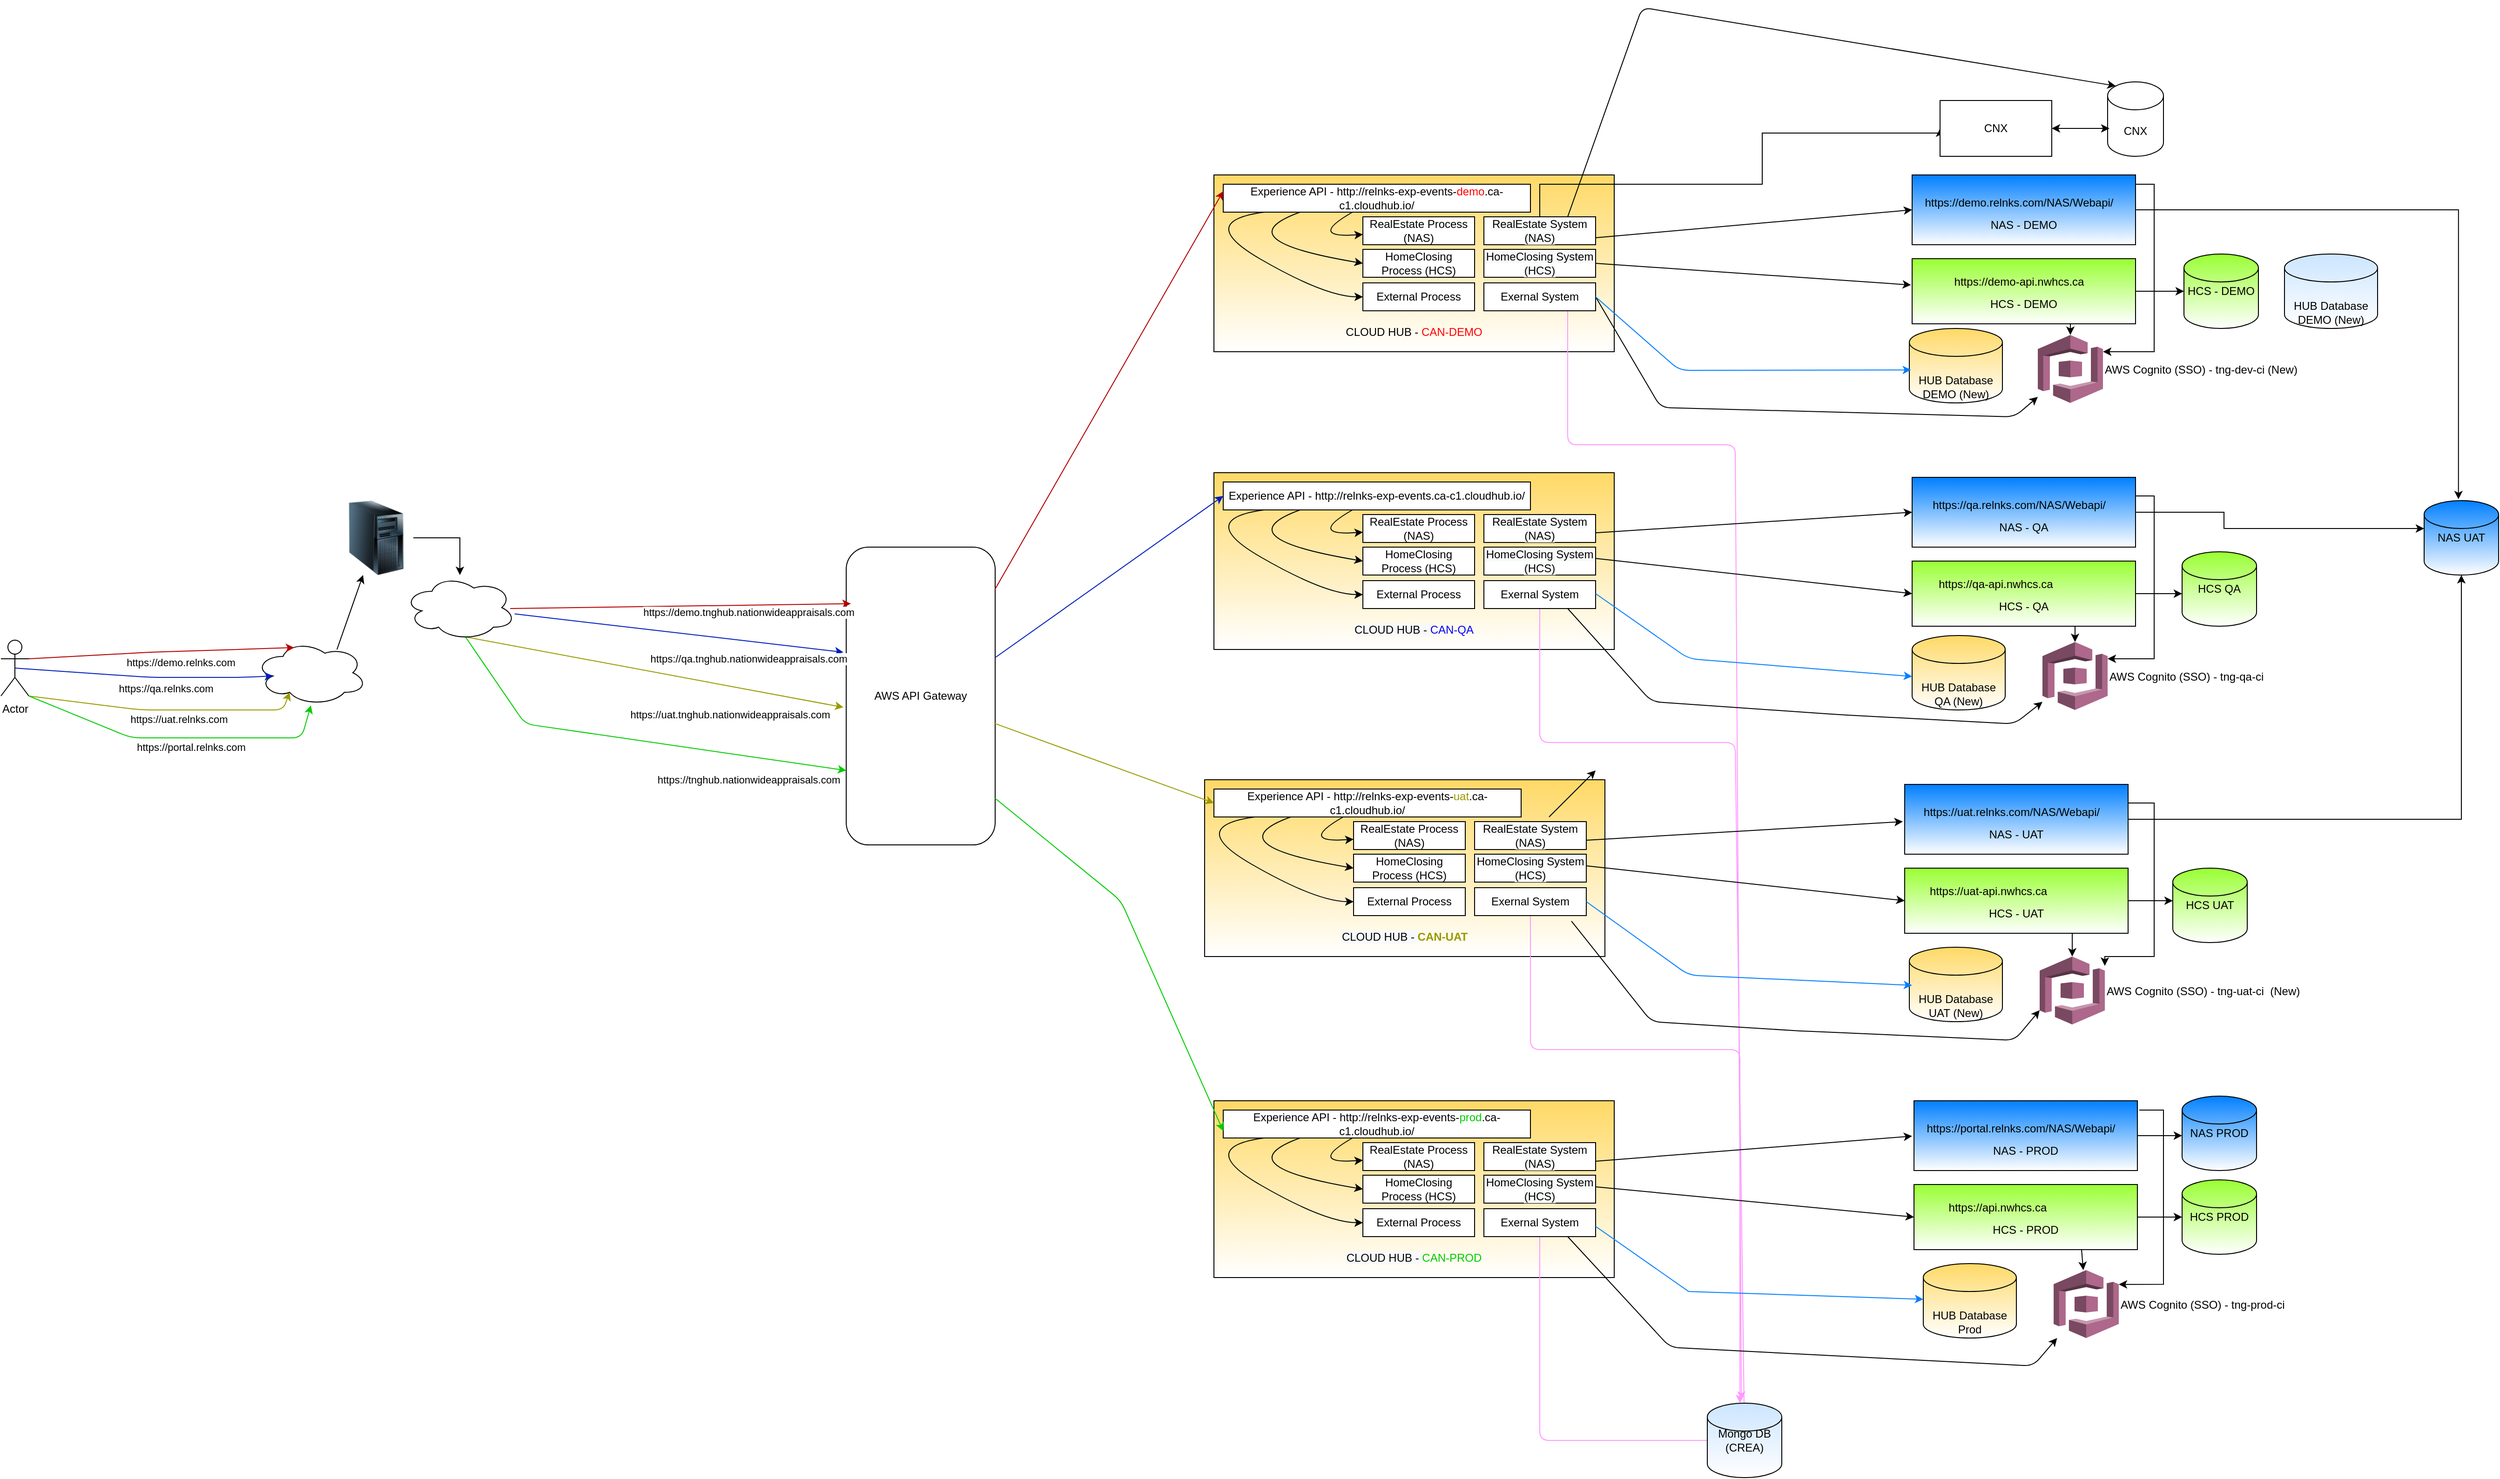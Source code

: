 <mxfile version="14.4.3" type="github" pages="3">
  <diagram id="2emrZOq0hlmeC0GBPsk7" name="Page-1">
    <mxGraphModel dx="2272" dy="1894" grid="1" gridSize="10" guides="1" tooltips="1" connect="1" arrows="1" fold="1" page="1" pageScale="1" pageWidth="850" pageHeight="1100" math="0" shadow="0">
      <root>
        <mxCell id="0" />
        <mxCell id="1" parent="0" />
        <mxCell id="NfyWRdIrxdjjcfdtqH4J-46" value="&lt;p style=&quot;line-height: 110%&quot;&gt;&lt;/p&gt;&lt;div&gt;&lt;font color=&quot;#000000&quot;&gt;CLOUD HUB - &lt;/font&gt;&lt;font color=&quot;#ff0000&quot;&gt;CAN-DEMO&lt;/font&gt;&lt;/div&gt;&lt;p&gt;&lt;/p&gt;" style="rounded=0;whiteSpace=wrap;html=1;align=center;verticalAlign=bottom;gradientColor=#ffffff;fillColor=#FFD966;" parent="1" vertex="1">
          <mxGeometry x="660" y="-270" width="430" height="190" as="geometry" />
        </mxCell>
        <mxCell id="NfyWRdIrxdjjcfdtqH4J-152" value="&lt;p style=&quot;line-height: 110%&quot;&gt;&lt;/p&gt;&lt;div&gt;&lt;font color=&quot;#000000&quot;&gt;CLOUD HUB - &lt;/font&gt;&lt;font color=&quot;#ff0000&quot;&gt;CAN-DEMO&lt;/font&gt;&lt;/div&gt;&lt;p&gt;&lt;/p&gt;" style="rounded=0;whiteSpace=wrap;html=1;align=center;verticalAlign=bottom;gradientColor=#ffffff;fillColor=#FFD966;" parent="1" vertex="1">
          <mxGeometry x="660" y="-270" width="430" height="190" as="geometry" />
        </mxCell>
        <mxCell id="NfyWRdIrxdjjcfdtqH4J-7" value="&lt;p style=&quot;line-height: 110%&quot;&gt;&lt;font color=&quot;#0000ff&quot;&gt;&lt;span style=&quot;text-align: center ; color: rgb(0 , 0 , 0) ; text-transform: none ; text-indent: 0px ; letter-spacing: normal ; font-family: &amp;#34;helvetica&amp;#34; ; font-size: 12px ; font-style: normal ; font-variant: normal ; font-weight: 400 ; text-decoration: none ; word-spacing: 0px ; display: inline ; float: none ; background-color: rgb(248 , 249 , 250)&quot;&gt;CLOUD HUB - &lt;/span&gt;CAN-QA&lt;/font&gt;&lt;/p&gt;" style="rounded=0;whiteSpace=wrap;html=1;align=center;verticalAlign=bottom;gradientColor=#ffffff;fillColor=#FFD966;" parent="1" vertex="1">
          <mxGeometry x="660" y="50" width="430" height="190" as="geometry" />
        </mxCell>
        <mxCell id="NfyWRdIrxdjjcfdtqH4J-1" value="AWS API Gateway" style="rounded=1;whiteSpace=wrap;html=1;" parent="1" vertex="1">
          <mxGeometry x="265" y="130" width="160" height="320" as="geometry" />
        </mxCell>
        <mxCell id="NfyWRdIrxdjjcfdtqH4J-2" value="Actor" style="shape=umlActor;verticalLabelPosition=bottom;verticalAlign=top;html=1;outlineConnect=0;" parent="1" vertex="1">
          <mxGeometry x="-643" y="230" width="30" height="60" as="geometry" />
        </mxCell>
        <mxCell id="NfyWRdIrxdjjcfdtqH4J-3" value="" style="ellipse;shape=cloud;whiteSpace=wrap;html=1;" parent="1" vertex="1">
          <mxGeometry x="-370" y="230" width="120" height="70" as="geometry" />
        </mxCell>
        <mxCell id="NfyWRdIrxdjjcfdtqH4J-4" value="https://demo.relnks.com" style="endArrow=classic;html=1;exitX=1;exitY=0.333;exitDx=0;exitDy=0;exitPerimeter=0;entryX=0.35;entryY=0.114;entryDx=0;entryDy=0;entryPerimeter=0;fillColor=#e51400;strokeColor=#B20000;" parent="1" source="NfyWRdIrxdjjcfdtqH4J-2" target="NfyWRdIrxdjjcfdtqH4J-3" edge="1">
          <mxGeometry x="0.143" y="-12" width="50" height="50" relative="1" as="geometry">
            <mxPoint x="-473" y="-5" as="sourcePoint" />
            <mxPoint x="-393" y="211" as="targetPoint" />
            <Array as="points">
              <mxPoint x="-483" y="243" />
            </Array>
            <mxPoint as="offset" />
          </mxGeometry>
        </mxCell>
        <mxCell id="NfyWRdIrxdjjcfdtqH4J-5" value="https://demo.tnghub.nationwideappraisals.com" style="endArrow=classic;html=1;fillColor=#e51400;strokeColor=#B20000;entryX=0.031;entryY=0.19;entryDx=0;entryDy=0;entryPerimeter=0;exitX=0.95;exitY=0.514;exitDx=0;exitDy=0;exitPerimeter=0;" parent="1" source="NfyWRdIrxdjjcfdtqH4J-76" target="NfyWRdIrxdjjcfdtqH4J-1" edge="1">
          <mxGeometry x="0.397" y="-8" width="50" height="50" relative="1" as="geometry">
            <mxPoint x="220" y="135.03" as="sourcePoint" />
            <mxPoint x="250" y="110" as="targetPoint" />
            <mxPoint as="offset" />
          </mxGeometry>
        </mxCell>
        <mxCell id="NfyWRdIrxdjjcfdtqH4J-10" value="Experience API - http://relnks-exp-events.ca-c1.cloudhub.io/" style="rounded=0;whiteSpace=wrap;html=1;" parent="1" vertex="1">
          <mxGeometry x="670" y="60" width="330" height="30" as="geometry" />
        </mxCell>
        <mxCell id="NfyWRdIrxdjjcfdtqH4J-11" value="RealEstate Process (NAS)" style="rounded=0;whiteSpace=wrap;html=1;" parent="1" vertex="1">
          <mxGeometry x="820" y="95" width="120" height="30" as="geometry" />
        </mxCell>
        <mxCell id="NfyWRdIrxdjjcfdtqH4J-12" value="HomeClosing Process (HCS)" style="rounded=0;whiteSpace=wrap;html=1;" parent="1" vertex="1">
          <mxGeometry x="820" y="130" width="120" height="30" as="geometry" />
        </mxCell>
        <mxCell id="NfyWRdIrxdjjcfdtqH4J-13" value="External Process" style="rounded=0;whiteSpace=wrap;html=1;" parent="1" vertex="1">
          <mxGeometry x="820" y="166" width="120" height="30" as="geometry" />
        </mxCell>
        <mxCell id="NfyWRdIrxdjjcfdtqH4J-14" value="&lt;span style=&quot;font: 12px / 1.2 &amp;#34;helvetica&amp;#34; ; text-align: center ; color: rgb(0 , 0 , 0) ; text-transform: none ; text-indent: 0px ; letter-spacing: normal ; text-decoration: none ; word-spacing: 0px ; display: inline ; float: none ; overflow-wrap: normal ; background-color: rgb(248 , 249 , 250)&quot;&gt;RealEstate System (NAS)&lt;/span&gt;" style="rounded=0;whiteSpace=wrap;html=1;" parent="1" vertex="1">
          <mxGeometry x="950" y="95" width="120" height="30" as="geometry" />
        </mxCell>
        <mxCell id="NfyWRdIrxdjjcfdtqH4J-15" value="&lt;span style=&quot;font: 12px / 1.2 &amp;#34;helvetica&amp;#34; ; text-align: center ; color: rgb(0 , 0 , 0) ; text-transform: none ; text-indent: 0px ; letter-spacing: normal ; text-decoration: none ; word-spacing: 0px ; display: inline ; float: none ; overflow-wrap: normal ; background-color: rgb(248 , 249 , 250)&quot;&gt;HomeClosing System (HCS)&lt;/span&gt;" style="rounded=0;whiteSpace=wrap;html=1;" parent="1" vertex="1">
          <mxGeometry x="950" y="130" width="120" height="30" as="geometry" />
        </mxCell>
        <mxCell id="HagU0EfNBF4asc3zr9B8-12" style="edgeStyle=none;rounded=1;orthogonalLoop=1;jettySize=auto;html=1;exitX=0.5;exitY=1;exitDx=0;exitDy=0;strokeColor=#FF99FF;" parent="1" source="NfyWRdIrxdjjcfdtqH4J-16" edge="1">
          <mxGeometry relative="1" as="geometry">
            <mxPoint x="1230" y="1090" as="targetPoint" />
            <Array as="points">
              <mxPoint x="1010" y="340" />
              <mxPoint x="1220" y="340" />
            </Array>
          </mxGeometry>
        </mxCell>
        <mxCell id="NfyWRdIrxdjjcfdtqH4J-16" value="Exernal System" style="rounded=0;whiteSpace=wrap;html=1;" parent="1" vertex="1">
          <mxGeometry x="950" y="166" width="120" height="30" as="geometry" />
        </mxCell>
        <mxCell id="NfyWRdIrxdjjcfdtqH4J-19" value="" style="curved=1;endArrow=classic;html=1;" parent="1" source="NfyWRdIrxdjjcfdtqH4J-10" target="NfyWRdIrxdjjcfdtqH4J-11" edge="1">
          <mxGeometry width="50" height="50" relative="1" as="geometry">
            <mxPoint x="720" y="180" as="sourcePoint" />
            <mxPoint x="770" y="130" as="targetPoint" />
            <Array as="points">
              <mxPoint x="760" y="118" />
            </Array>
          </mxGeometry>
        </mxCell>
        <mxCell id="NfyWRdIrxdjjcfdtqH4J-20" value="" style="curved=1;endArrow=classic;html=1;entryX=0;entryY=0.5;entryDx=0;entryDy=0;exitX=0.25;exitY=1;exitDx=0;exitDy=0;" parent="1" source="NfyWRdIrxdjjcfdtqH4J-10" target="NfyWRdIrxdjjcfdtqH4J-12" edge="1">
          <mxGeometry width="50" height="50" relative="1" as="geometry">
            <mxPoint x="806.667" y="100" as="sourcePoint" />
            <mxPoint x="830" y="124" as="targetPoint" />
            <Array as="points">
              <mxPoint x="670" y="120" />
            </Array>
          </mxGeometry>
        </mxCell>
        <mxCell id="NfyWRdIrxdjjcfdtqH4J-21" value="" style="curved=1;endArrow=classic;html=1;entryX=0;entryY=0.5;entryDx=0;entryDy=0;exitX=0.133;exitY=1;exitDx=0;exitDy=0;exitPerimeter=0;" parent="1" source="NfyWRdIrxdjjcfdtqH4J-10" target="NfyWRdIrxdjjcfdtqH4J-13" edge="1">
          <mxGeometry width="50" height="50" relative="1" as="geometry">
            <mxPoint x="800" y="90" as="sourcePoint" />
            <mxPoint x="840" y="134" as="targetPoint" />
            <Array as="points">
              <mxPoint x="640" y="100" />
              <mxPoint x="780" y="181" />
            </Array>
          </mxGeometry>
        </mxCell>
        <mxCell id="NfyWRdIrxdjjcfdtqH4J-24" value="&lt;p style=&quot;line-height: 110%&quot;&gt;&lt;/p&gt;&lt;div&gt;&lt;font color=&quot;#999900&quot;&gt;&lt;span style=&quot;text-align: center ; color: rgb(0 , 0 , 0) ; text-transform: none ; text-indent: 0px ; letter-spacing: normal ; font-family: &amp;#34;helvetica&amp;#34; ; font-size: 12px ; font-style: normal ; font-variant: normal ; font-weight: 400 ; text-decoration: none ; word-spacing: 0px ; display: inline ; float: none ; background-color: rgb(248 , 249 , 250)&quot;&gt;CLOUD HUB - &lt;/span&gt;&lt;b&gt;CAN-UAT&lt;/b&gt;&lt;/font&gt;&lt;/div&gt;&lt;p&gt;&lt;/p&gt;" style="rounded=0;whiteSpace=wrap;html=1;align=center;verticalAlign=bottom;gradientColor=#ffffff;fillColor=#FFD966;" parent="1" vertex="1">
          <mxGeometry x="650" y="380" width="430" height="190" as="geometry" />
        </mxCell>
        <mxCell id="NfyWRdIrxdjjcfdtqH4J-25" value="Experience API - http://relnks-exp-events-&lt;font color=&quot;#999900&quot;&gt;uat&lt;/font&gt;.ca-c1.cloudhub.io/" style="rounded=0;whiteSpace=wrap;html=1;" parent="1" vertex="1">
          <mxGeometry x="660" y="390" width="330" height="30" as="geometry" />
        </mxCell>
        <mxCell id="NfyWRdIrxdjjcfdtqH4J-26" value="RealEstate Process (NAS)" style="rounded=0;whiteSpace=wrap;html=1;" parent="1" vertex="1">
          <mxGeometry x="810" y="425" width="120" height="30" as="geometry" />
        </mxCell>
        <mxCell id="NfyWRdIrxdjjcfdtqH4J-27" value="HomeClosing Process (HCS)" style="rounded=0;whiteSpace=wrap;html=1;" parent="1" vertex="1">
          <mxGeometry x="810" y="460" width="120" height="30" as="geometry" />
        </mxCell>
        <mxCell id="NfyWRdIrxdjjcfdtqH4J-28" value="External Process" style="rounded=0;whiteSpace=wrap;html=1;" parent="1" vertex="1">
          <mxGeometry x="810" y="496" width="120" height="30" as="geometry" />
        </mxCell>
        <mxCell id="NfyWRdIrxdjjcfdtqH4J-29" value="&lt;span style=&quot;font: 12px / 1.2 &amp;#34;helvetica&amp;#34; ; text-align: center ; color: rgb(0 , 0 , 0) ; text-transform: none ; text-indent: 0px ; letter-spacing: normal ; text-decoration: none ; word-spacing: 0px ; display: inline ; float: none ; overflow-wrap: normal ; background-color: rgb(248 , 249 , 250)&quot;&gt;RealEstate System (NAS)&lt;/span&gt;" style="rounded=0;whiteSpace=wrap;html=1;" parent="1" vertex="1">
          <mxGeometry x="940" y="425" width="120" height="30" as="geometry" />
        </mxCell>
        <mxCell id="NfyWRdIrxdjjcfdtqH4J-30" value="&lt;span style=&quot;font: 12px / 1.2 &amp;#34;helvetica&amp;#34; ; text-align: center ; color: rgb(0 , 0 , 0) ; text-transform: none ; text-indent: 0px ; letter-spacing: normal ; text-decoration: none ; word-spacing: 0px ; display: inline ; float: none ; overflow-wrap: normal ; background-color: rgb(248 , 249 , 250)&quot;&gt;HomeClosing System (HCS)&lt;/span&gt;" style="rounded=0;whiteSpace=wrap;html=1;" parent="1" vertex="1">
          <mxGeometry x="940" y="460" width="120" height="30" as="geometry" />
        </mxCell>
        <mxCell id="HagU0EfNBF4asc3zr9B8-13" style="edgeStyle=none;rounded=1;orthogonalLoop=1;jettySize=auto;html=1;exitX=0.5;exitY=1;exitDx=0;exitDy=0;entryX=0.438;entryY=0;entryDx=0;entryDy=0;entryPerimeter=0;strokeColor=#FF99FF;" parent="1" source="NfyWRdIrxdjjcfdtqH4J-31" target="NfyWRdIrxdjjcfdtqH4J-136" edge="1">
          <mxGeometry relative="1" as="geometry">
            <Array as="points">
              <mxPoint x="1000" y="670" />
              <mxPoint x="1225" y="670" />
            </Array>
          </mxGeometry>
        </mxCell>
        <mxCell id="NfyWRdIrxdjjcfdtqH4J-31" value="Exernal System" style="rounded=0;whiteSpace=wrap;html=1;" parent="1" vertex="1">
          <mxGeometry x="940" y="496" width="120" height="30" as="geometry" />
        </mxCell>
        <mxCell id="NfyWRdIrxdjjcfdtqH4J-32" value="" style="curved=1;endArrow=classic;html=1;" parent="1" source="NfyWRdIrxdjjcfdtqH4J-25" target="NfyWRdIrxdjjcfdtqH4J-26" edge="1">
          <mxGeometry width="50" height="50" relative="1" as="geometry">
            <mxPoint x="710" y="510" as="sourcePoint" />
            <mxPoint x="760" y="460" as="targetPoint" />
            <Array as="points">
              <mxPoint x="750" y="448" />
            </Array>
          </mxGeometry>
        </mxCell>
        <mxCell id="NfyWRdIrxdjjcfdtqH4J-33" value="" style="curved=1;endArrow=classic;html=1;entryX=0;entryY=0.5;entryDx=0;entryDy=0;exitX=0.25;exitY=1;exitDx=0;exitDy=0;" parent="1" source="NfyWRdIrxdjjcfdtqH4J-25" target="NfyWRdIrxdjjcfdtqH4J-27" edge="1">
          <mxGeometry width="50" height="50" relative="1" as="geometry">
            <mxPoint x="796.667" y="430" as="sourcePoint" />
            <mxPoint x="820" y="454" as="targetPoint" />
            <Array as="points">
              <mxPoint x="660" y="450" />
            </Array>
          </mxGeometry>
        </mxCell>
        <mxCell id="NfyWRdIrxdjjcfdtqH4J-34" value="" style="curved=1;endArrow=classic;html=1;entryX=0;entryY=0.5;entryDx=0;entryDy=0;exitX=0.133;exitY=1;exitDx=0;exitDy=0;exitPerimeter=0;" parent="1" source="NfyWRdIrxdjjcfdtqH4J-25" target="NfyWRdIrxdjjcfdtqH4J-28" edge="1">
          <mxGeometry width="50" height="50" relative="1" as="geometry">
            <mxPoint x="790" y="420" as="sourcePoint" />
            <mxPoint x="830" y="464" as="targetPoint" />
            <Array as="points">
              <mxPoint x="630" y="430" />
              <mxPoint x="770" y="511" />
            </Array>
          </mxGeometry>
        </mxCell>
        <mxCell id="NfyWRdIrxdjjcfdtqH4J-35" value="&lt;p style=&quot;line-height: 110%&quot;&gt;&lt;/p&gt;&lt;div&gt;&lt;font color=&quot;#00cc00&quot;&gt;&lt;span style=&quot;text-align: center ; color: rgb(0 , 0 , 0) ; text-transform: none ; text-indent: 0px ; letter-spacing: normal ; font-family: &amp;#34;helvetica&amp;#34; ; font-size: 12px ; font-style: normal ; font-variant: normal ; font-weight: 400 ; text-decoration: none ; word-spacing: 0px ; display: inline ; float: none ; background-color: rgb(248 , 249 , 250)&quot;&gt;CLOUD HUB - &lt;/span&gt;CAN-PROD&lt;/font&gt;&lt;/div&gt;&lt;p&gt;&lt;/p&gt;" style="rounded=0;whiteSpace=wrap;html=1;align=center;verticalAlign=bottom;gradientColor=#ffffff;fillColor=#FFD966;" parent="1" vertex="1">
          <mxGeometry x="660" y="725" width="430" height="190" as="geometry" />
        </mxCell>
        <mxCell id="NfyWRdIrxdjjcfdtqH4J-36" value="Experience API - http://relnks-exp-events-&lt;font color=&quot;#00cc00&quot;&gt;prod&lt;/font&gt;.ca-c1.cloudhub.io/" style="rounded=0;whiteSpace=wrap;html=1;" parent="1" vertex="1">
          <mxGeometry x="670" y="735" width="330" height="30" as="geometry" />
        </mxCell>
        <mxCell id="NfyWRdIrxdjjcfdtqH4J-37" value="RealEstate Process (NAS)" style="rounded=0;whiteSpace=wrap;html=1;" parent="1" vertex="1">
          <mxGeometry x="820" y="770" width="120" height="30" as="geometry" />
        </mxCell>
        <mxCell id="NfyWRdIrxdjjcfdtqH4J-38" value="HomeClosing Process (HCS)" style="rounded=0;whiteSpace=wrap;html=1;" parent="1" vertex="1">
          <mxGeometry x="820" y="805" width="120" height="30" as="geometry" />
        </mxCell>
        <mxCell id="NfyWRdIrxdjjcfdtqH4J-39" value="External Process" style="rounded=0;whiteSpace=wrap;html=1;" parent="1" vertex="1">
          <mxGeometry x="820" y="841" width="120" height="30" as="geometry" />
        </mxCell>
        <mxCell id="NfyWRdIrxdjjcfdtqH4J-40" value="&lt;span style=&quot;font: 12px / 1.2 &amp;#34;helvetica&amp;#34; ; text-align: center ; color: rgb(0 , 0 , 0) ; text-transform: none ; text-indent: 0px ; letter-spacing: normal ; text-decoration: none ; word-spacing: 0px ; display: inline ; float: none ; overflow-wrap: normal ; background-color: rgb(248 , 249 , 250)&quot;&gt;RealEstate System (NAS)&lt;/span&gt;" style="rounded=0;whiteSpace=wrap;html=1;" parent="1" vertex="1">
          <mxGeometry x="950" y="770" width="120" height="30" as="geometry" />
        </mxCell>
        <mxCell id="NfyWRdIrxdjjcfdtqH4J-41" value="&lt;span style=&quot;font: 12px / 1.2 &amp;#34;helvetica&amp;#34; ; text-align: center ; color: rgb(0 , 0 , 0) ; text-transform: none ; text-indent: 0px ; letter-spacing: normal ; text-decoration: none ; word-spacing: 0px ; display: inline ; float: none ; overflow-wrap: normal ; background-color: rgb(248 , 249 , 250)&quot;&gt;HomeClosing System (HCS)&lt;/span&gt;" style="rounded=0;whiteSpace=wrap;html=1;" parent="1" vertex="1">
          <mxGeometry x="950" y="805" width="120" height="30" as="geometry" />
        </mxCell>
        <mxCell id="HagU0EfNBF4asc3zr9B8-14" style="edgeStyle=none;rounded=1;orthogonalLoop=1;jettySize=auto;html=1;exitX=0.5;exitY=1;exitDx=0;exitDy=0;strokeColor=#FF99FF;" parent="1" source="NfyWRdIrxdjjcfdtqH4J-42" edge="1">
          <mxGeometry relative="1" as="geometry">
            <mxPoint x="1230" y="1090" as="targetPoint" />
            <Array as="points">
              <mxPoint x="1010" y="1090" />
            </Array>
          </mxGeometry>
        </mxCell>
        <mxCell id="NfyWRdIrxdjjcfdtqH4J-42" value="Exernal System" style="rounded=0;whiteSpace=wrap;html=1;" parent="1" vertex="1">
          <mxGeometry x="950" y="841" width="120" height="30" as="geometry" />
        </mxCell>
        <mxCell id="NfyWRdIrxdjjcfdtqH4J-43" value="" style="curved=1;endArrow=classic;html=1;" parent="1" source="NfyWRdIrxdjjcfdtqH4J-36" target="NfyWRdIrxdjjcfdtqH4J-37" edge="1">
          <mxGeometry width="50" height="50" relative="1" as="geometry">
            <mxPoint x="720" y="855" as="sourcePoint" />
            <mxPoint x="770" y="805" as="targetPoint" />
            <Array as="points">
              <mxPoint x="760" y="793" />
            </Array>
          </mxGeometry>
        </mxCell>
        <mxCell id="NfyWRdIrxdjjcfdtqH4J-44" value="" style="curved=1;endArrow=classic;html=1;entryX=0;entryY=0.5;entryDx=0;entryDy=0;exitX=0.25;exitY=1;exitDx=0;exitDy=0;" parent="1" source="NfyWRdIrxdjjcfdtqH4J-36" target="NfyWRdIrxdjjcfdtqH4J-38" edge="1">
          <mxGeometry width="50" height="50" relative="1" as="geometry">
            <mxPoint x="806.667" y="775" as="sourcePoint" />
            <mxPoint x="830" y="799" as="targetPoint" />
            <Array as="points">
              <mxPoint x="670" y="795" />
            </Array>
          </mxGeometry>
        </mxCell>
        <mxCell id="NfyWRdIrxdjjcfdtqH4J-45" value="" style="curved=1;endArrow=classic;html=1;entryX=0;entryY=0.5;entryDx=0;entryDy=0;exitX=0.133;exitY=1;exitDx=0;exitDy=0;exitPerimeter=0;" parent="1" source="NfyWRdIrxdjjcfdtqH4J-36" target="NfyWRdIrxdjjcfdtqH4J-39" edge="1">
          <mxGeometry width="50" height="50" relative="1" as="geometry">
            <mxPoint x="800" y="765" as="sourcePoint" />
            <mxPoint x="840" y="809" as="targetPoint" />
            <Array as="points">
              <mxPoint x="640" y="775" />
              <mxPoint x="780" y="856" />
            </Array>
          </mxGeometry>
        </mxCell>
        <mxCell id="HagU0EfNBF4asc3zr9B8-11" style="edgeStyle=none;rounded=1;orthogonalLoop=1;jettySize=auto;html=1;entryX=0.458;entryY=-0.046;entryDx=0;entryDy=0;entryPerimeter=0;strokeColor=#FF99FF;exitX=0.75;exitY=1;exitDx=0;exitDy=0;" parent="1" source="NfyWRdIrxdjjcfdtqH4J-53" target="NfyWRdIrxdjjcfdtqH4J-136" edge="1">
          <mxGeometry relative="1" as="geometry">
            <mxPoint x="1040" y="-30" as="sourcePoint" />
            <Array as="points">
              <mxPoint x="1040" y="20" />
              <mxPoint x="1150" y="20" />
              <mxPoint x="1220" y="20" />
            </Array>
          </mxGeometry>
        </mxCell>
        <mxCell id="NfyWRdIrxdjjcfdtqH4J-47" value="Experience API - http://relnks-exp-events-&lt;font color=&quot;#ff0000&quot;&gt;demo&lt;/font&gt;.ca-c1.cloudhub.io/" style="rounded=0;whiteSpace=wrap;html=1;" parent="1" vertex="1">
          <mxGeometry x="670" y="-260" width="330" height="30" as="geometry" />
        </mxCell>
        <mxCell id="NfyWRdIrxdjjcfdtqH4J-48" value="RealEstate Process (NAS)" style="rounded=0;whiteSpace=wrap;html=1;" parent="1" vertex="1">
          <mxGeometry x="820" y="-225" width="120" height="30" as="geometry" />
        </mxCell>
        <mxCell id="NfyWRdIrxdjjcfdtqH4J-49" value="HomeClosing Process (HCS)" style="rounded=0;whiteSpace=wrap;html=1;" parent="1" vertex="1">
          <mxGeometry x="820" y="-190" width="120" height="30" as="geometry" />
        </mxCell>
        <mxCell id="NfyWRdIrxdjjcfdtqH4J-50" value="External Process" style="rounded=0;whiteSpace=wrap;html=1;" parent="1" vertex="1">
          <mxGeometry x="820" y="-154" width="120" height="30" as="geometry" />
        </mxCell>
        <mxCell id="vc6HpMR8ZU8bShavQTH8-2" style="edgeStyle=orthogonalEdgeStyle;rounded=0;orthogonalLoop=1;jettySize=auto;html=1;entryX=0;entryY=0.5;entryDx=0;entryDy=0;" parent="1" source="NfyWRdIrxdjjcfdtqH4J-51" target="vc6HpMR8ZU8bShavQTH8-1" edge="1">
          <mxGeometry relative="1" as="geometry">
            <Array as="points">
              <mxPoint x="1010" y="-260" />
              <mxPoint x="1249" y="-260" />
              <mxPoint x="1249" y="-315" />
            </Array>
          </mxGeometry>
        </mxCell>
        <mxCell id="NfyWRdIrxdjjcfdtqH4J-51" value="&lt;span style=&quot;font: 12px / 1.2 &amp;#34;helvetica&amp;#34; ; text-align: center ; color: rgb(0 , 0 , 0) ; text-transform: none ; text-indent: 0px ; letter-spacing: normal ; text-decoration: none ; word-spacing: 0px ; display: inline ; float: none ; overflow-wrap: normal ; background-color: rgb(248 , 249 , 250)&quot;&gt;RealEstate System (NAS)&lt;/span&gt;" style="rounded=0;whiteSpace=wrap;html=1;" parent="1" vertex="1">
          <mxGeometry x="950" y="-225" width="120" height="30" as="geometry" />
        </mxCell>
        <mxCell id="NfyWRdIrxdjjcfdtqH4J-52" value="&lt;span style=&quot;font: 12px / 1.2 &amp;#34;helvetica&amp;#34; ; text-align: center ; color: rgb(0 , 0 , 0) ; text-transform: none ; text-indent: 0px ; letter-spacing: normal ; text-decoration: none ; word-spacing: 0px ; display: inline ; float: none ; overflow-wrap: normal ; background-color: rgb(248 , 249 , 250)&quot;&gt;HomeClosing System (HCS)&lt;/span&gt;" style="rounded=0;whiteSpace=wrap;html=1;" parent="1" vertex="1">
          <mxGeometry x="950" y="-190" width="120" height="30" as="geometry" />
        </mxCell>
        <mxCell id="NfyWRdIrxdjjcfdtqH4J-53" value="Exernal System" style="rounded=0;whiteSpace=wrap;html=1;" parent="1" vertex="1">
          <mxGeometry x="950" y="-154" width="120" height="30" as="geometry" />
        </mxCell>
        <mxCell id="NfyWRdIrxdjjcfdtqH4J-54" value="" style="curved=1;endArrow=classic;html=1;" parent="1" source="NfyWRdIrxdjjcfdtqH4J-47" target="NfyWRdIrxdjjcfdtqH4J-48" edge="1">
          <mxGeometry width="50" height="50" relative="1" as="geometry">
            <mxPoint x="720" y="-140" as="sourcePoint" />
            <mxPoint x="770" y="-190" as="targetPoint" />
            <Array as="points">
              <mxPoint x="760" y="-202" />
            </Array>
          </mxGeometry>
        </mxCell>
        <mxCell id="NfyWRdIrxdjjcfdtqH4J-55" value="" style="curved=1;endArrow=classic;html=1;entryX=0;entryY=0.5;entryDx=0;entryDy=0;exitX=0.25;exitY=1;exitDx=0;exitDy=0;" parent="1" source="NfyWRdIrxdjjcfdtqH4J-47" target="NfyWRdIrxdjjcfdtqH4J-49" edge="1">
          <mxGeometry width="50" height="50" relative="1" as="geometry">
            <mxPoint x="806.667" y="-220" as="sourcePoint" />
            <mxPoint x="830" y="-196" as="targetPoint" />
            <Array as="points">
              <mxPoint x="670" y="-200" />
            </Array>
          </mxGeometry>
        </mxCell>
        <mxCell id="NfyWRdIrxdjjcfdtqH4J-56" value="" style="curved=1;endArrow=classic;html=1;entryX=0;entryY=0.5;entryDx=0;entryDy=0;exitX=0.133;exitY=1;exitDx=0;exitDy=0;exitPerimeter=0;" parent="1" source="NfyWRdIrxdjjcfdtqH4J-47" target="NfyWRdIrxdjjcfdtqH4J-50" edge="1">
          <mxGeometry width="50" height="50" relative="1" as="geometry">
            <mxPoint x="800" y="-230" as="sourcePoint" />
            <mxPoint x="840" y="-186" as="targetPoint" />
            <Array as="points">
              <mxPoint x="640" y="-220" />
              <mxPoint x="780" y="-139" />
            </Array>
          </mxGeometry>
        </mxCell>
        <mxCell id="NfyWRdIrxdjjcfdtqH4J-65" value="https://qa.relnks.com" style="endArrow=classic;html=1;entryX=0.16;entryY=0.55;entryDx=0;entryDy=0;entryPerimeter=0;fillColor=#0050ef;strokeColor=#001DBC;exitX=0.5;exitY=0.5;exitDx=0;exitDy=0;exitPerimeter=0;" parent="1" source="NfyWRdIrxdjjcfdtqH4J-2" target="NfyWRdIrxdjjcfdtqH4J-3" edge="1">
          <mxGeometry x="0.168" y="-12" width="50" height="50" relative="1" as="geometry">
            <mxPoint x="-543" y="245" as="sourcePoint" />
            <mxPoint x="-353" y="238.5" as="targetPoint" />
            <Array as="points">
              <mxPoint x="-483" y="270" />
              <mxPoint x="-383" y="270" />
            </Array>
            <mxPoint as="offset" />
          </mxGeometry>
        </mxCell>
        <mxCell id="NfyWRdIrxdjjcfdtqH4J-66" value="https://uat.relnks.com" style="endArrow=classic;html=1;exitX=1;exitY=1;exitDx=0;exitDy=0;exitPerimeter=0;strokeColor=#999900;entryX=0.31;entryY=0.8;entryDx=0;entryDy=0;entryPerimeter=0;" parent="1" source="NfyWRdIrxdjjcfdtqH4J-2" target="NfyWRdIrxdjjcfdtqH4J-3" edge="1">
          <mxGeometry x="-0.12" y="32" width="50" height="50" relative="1" as="geometry">
            <mxPoint x="-493" y="389" as="sourcePoint" />
            <mxPoint x="-283" y="285" as="targetPoint" />
            <Array as="points">
              <mxPoint x="-493" y="305" />
              <mxPoint x="-393" y="305" />
              <mxPoint x="-340" y="305" />
            </Array>
            <mxPoint x="32" y="42" as="offset" />
          </mxGeometry>
        </mxCell>
        <mxCell id="NfyWRdIrxdjjcfdtqH4J-67" value="https://portal.relnks.com" style="endArrow=classic;html=1;entryX=0.5;entryY=1;entryDx=0;entryDy=0;entryPerimeter=0;strokeColor=#00CC00;exitX=1;exitY=1;exitDx=0;exitDy=0;exitPerimeter=0;" parent="1" source="NfyWRdIrxdjjcfdtqH4J-2" target="NfyWRdIrxdjjcfdtqH4J-3" edge="1">
          <mxGeometry x="0.083" y="-10" width="50" height="50" relative="1" as="geometry">
            <mxPoint x="-563" y="275" as="sourcePoint" />
            <mxPoint x="-372.088" y="455.874" as="targetPoint" />
            <Array as="points">
              <mxPoint x="-503" y="335" />
              <mxPoint x="-320" y="335" />
            </Array>
            <mxPoint as="offset" />
          </mxGeometry>
        </mxCell>
        <mxCell id="NfyWRdIrxdjjcfdtqH4J-73" value="https://qa.tnghub.nationwideappraisals.com" style="endArrow=classic;html=1;fillColor=#0050ef;strokeColor=#001DBC;entryX=-0.019;entryY=0.353;entryDx=0;entryDy=0;entryPerimeter=0;" parent="1" source="NfyWRdIrxdjjcfdtqH4J-76" target="NfyWRdIrxdjjcfdtqH4J-1" edge="1">
          <mxGeometry x="0.435" y="-19" width="50" height="50" relative="1" as="geometry">
            <mxPoint x="-139.163" y="270.358" as="sourcePoint" />
            <mxPoint x="240" y="246" as="targetPoint" />
            <mxPoint as="offset" />
          </mxGeometry>
        </mxCell>
        <mxCell id="NfyWRdIrxdjjcfdtqH4J-74" value="https://uat.tnghub.nationwideappraisals.com" style="endArrow=classic;html=1;fillColor=#e51400;strokeColor=#999900;entryX=-0.019;entryY=0.538;entryDx=0;entryDy=0;entryPerimeter=0;exitX=0.55;exitY=0.95;exitDx=0;exitDy=0;exitPerimeter=0;" parent="1" source="NfyWRdIrxdjjcfdtqH4J-76" target="NfyWRdIrxdjjcfdtqH4J-1" edge="1">
          <mxGeometry x="0.426" y="-30" width="50" height="50" relative="1" as="geometry">
            <mxPoint x="-129" y="280" as="sourcePoint" />
            <mxPoint x="250" y="310" as="targetPoint" />
            <mxPoint as="offset" />
          </mxGeometry>
        </mxCell>
        <mxCell id="NfyWRdIrxdjjcfdtqH4J-75" value="https://tnghub.nationwideappraisals.com" style="endArrow=classic;html=1;fillColor=#e51400;strokeColor=#00CC00;entryX=0;entryY=0.75;entryDx=0;entryDy=0;exitX=0.55;exitY=0.95;exitDx=0;exitDy=0;exitPerimeter=0;" parent="1" source="NfyWRdIrxdjjcfdtqH4J-76" target="NfyWRdIrxdjjcfdtqH4J-1" edge="1">
          <mxGeometry x="0.556" y="-25" width="50" height="50" relative="1" as="geometry">
            <mxPoint x="-150.003" y="304.998" as="sourcePoint" />
            <mxPoint x="239" y="420" as="targetPoint" />
            <mxPoint as="offset" />
            <Array as="points">
              <mxPoint x="-80" y="320" />
            </Array>
          </mxGeometry>
        </mxCell>
        <mxCell id="NfyWRdIrxdjjcfdtqH4J-76" value="" style="ellipse;shape=cloud;whiteSpace=wrap;html=1;" parent="1" vertex="1">
          <mxGeometry x="-210" y="160" width="120" height="70" as="geometry" />
        </mxCell>
        <mxCell id="NfyWRdIrxdjjcfdtqH4J-79" value="" style="endArrow=classic;html=1;strokeColor=#00CC00;fontColor=#000000;entryX=0;entryY=0.75;entryDx=0;entryDy=0;" parent="1" target="NfyWRdIrxdjjcfdtqH4J-36" edge="1">
          <mxGeometry width="50" height="50" relative="1" as="geometry">
            <mxPoint x="425" y="400" as="sourcePoint" />
            <mxPoint x="475" y="350" as="targetPoint" />
            <Array as="points">
              <mxPoint x="560" y="510" />
            </Array>
          </mxGeometry>
        </mxCell>
        <mxCell id="NfyWRdIrxdjjcfdtqH4J-80" value="" style="endArrow=classic;html=1;fontColor=#000000;exitX=0.733;exitY=0.143;exitDx=0;exitDy=0;exitPerimeter=0;" parent="1" source="NfyWRdIrxdjjcfdtqH4J-3" target="NfyWRdIrxdjjcfdtqH4J-112" edge="1">
          <mxGeometry width="50" height="50" relative="1" as="geometry">
            <mxPoint x="-160" y="280" as="sourcePoint" />
            <mxPoint x="-110" y="230" as="targetPoint" />
          </mxGeometry>
        </mxCell>
        <mxCell id="NfyWRdIrxdjjcfdtqH4J-81" value="" style="endArrow=classic;html=1;fillColor=#e51400;strokeColor=#999900;entryX=0;entryY=0.5;entryDx=0;entryDy=0;exitX=0.55;exitY=0.95;exitDx=0;exitDy=0;exitPerimeter=0;" parent="1" target="NfyWRdIrxdjjcfdtqH4J-25" edge="1">
          <mxGeometry x="0.426" y="-30" width="50" height="50" relative="1" as="geometry">
            <mxPoint x="424.04" y="319.34" as="sourcePoint" />
            <mxPoint x="830" y="395.0" as="targetPoint" />
            <mxPoint as="offset" />
          </mxGeometry>
        </mxCell>
        <mxCell id="NfyWRdIrxdjjcfdtqH4J-82" value="" style="endArrow=classic;html=1;fillColor=#0050ef;strokeColor=#001DBC;entryX=0;entryY=0.5;entryDx=0;entryDy=0;" parent="1" target="NfyWRdIrxdjjcfdtqH4J-10" edge="1">
          <mxGeometry x="0.435" y="-19" width="50" height="50" relative="1" as="geometry">
            <mxPoint x="424.999" y="248.773" as="sourcePoint" />
            <mxPoint x="778.08" y="290.0" as="targetPoint" />
            <mxPoint as="offset" />
          </mxGeometry>
        </mxCell>
        <mxCell id="NfyWRdIrxdjjcfdtqH4J-83" value="" style="endArrow=classic;html=1;fillColor=#e51400;strokeColor=#B20000;entryX=0;entryY=0.25;entryDx=0;entryDy=0;exitX=0.95;exitY=0.514;exitDx=0;exitDy=0;exitPerimeter=0;" parent="1" target="NfyWRdIrxdjjcfdtqH4J-47" edge="1">
          <mxGeometry x="0.397" y="-8" width="50" height="50" relative="1" as="geometry">
            <mxPoint x="425" y="175.0" as="sourcePoint" />
            <mxPoint x="790.96" y="169.82" as="targetPoint" />
            <mxPoint as="offset" />
          </mxGeometry>
        </mxCell>
        <mxCell id="NfyWRdIrxdjjcfdtqH4J-134" style="edgeStyle=orthogonalEdgeStyle;rounded=0;orthogonalLoop=1;jettySize=auto;html=1;strokeColor=#000000;fontColor=#000000;" parent="1" source="NfyWRdIrxdjjcfdtqH4J-84" target="NfyWRdIrxdjjcfdtqH4J-119" edge="1">
          <mxGeometry relative="1" as="geometry">
            <Array as="points">
              <mxPoint x="1745" y="93" />
              <mxPoint x="1745" y="110" />
            </Array>
          </mxGeometry>
        </mxCell>
        <mxCell id="NfyWRdIrxdjjcfdtqH4J-84" value="&lt;p style=&quot;line-height: 110%&quot;&gt;NAS - QA&lt;/p&gt;" style="rounded=0;whiteSpace=wrap;html=1;align=center;verticalAlign=bottom;fillColor=#007FFF;gradientColor=#ffffff;" parent="1" vertex="1">
          <mxGeometry x="1410" y="55" width="240" height="75" as="geometry" />
        </mxCell>
        <mxCell id="NfyWRdIrxdjjcfdtqH4J-129" style="edgeStyle=orthogonalEdgeStyle;rounded=0;orthogonalLoop=1;jettySize=auto;html=1;entryX=0;entryY=0.563;entryDx=0;entryDy=0;entryPerimeter=0;strokeColor=#000000;fontColor=#000000;" parent="1" source="NfyWRdIrxdjjcfdtqH4J-85" target="NfyWRdIrxdjjcfdtqH4J-116" edge="1">
          <mxGeometry relative="1" as="geometry" />
        </mxCell>
        <mxCell id="HagU0EfNBF4asc3zr9B8-4" style="edgeStyle=orthogonalEdgeStyle;rounded=0;orthogonalLoop=1;jettySize=auto;html=1;exitX=0.75;exitY=1;exitDx=0;exitDy=0;entryX=0.5;entryY=0;entryDx=0;entryDy=0;entryPerimeter=0;" parent="1" source="NfyWRdIrxdjjcfdtqH4J-85" target="NfyWRdIrxdjjcfdtqH4J-161" edge="1">
          <mxGeometry relative="1" as="geometry" />
        </mxCell>
        <mxCell id="NfyWRdIrxdjjcfdtqH4J-85" value="&lt;p style=&quot;line-height: 110%&quot;&gt;HCS - QA&lt;/p&gt;" style="rounded=0;whiteSpace=wrap;html=1;align=center;verticalAlign=bottom;gradientColor=#ffffff;fillColor=#99FF33;" parent="1" vertex="1">
          <mxGeometry x="1410" y="145" width="240" height="70" as="geometry" />
        </mxCell>
        <mxCell id="NfyWRdIrxdjjcfdtqH4J-86" value="https://qa.relnks.com/NAS/Webapi/" style="text;html=1;strokeColor=none;fillColor=none;align=center;verticalAlign=middle;whiteSpace=wrap;rounded=0;fontColor=#000000;" parent="1" vertex="1">
          <mxGeometry x="1505" y="75" width="40" height="20" as="geometry" />
        </mxCell>
        <mxCell id="NfyWRdIrxdjjcfdtqH4J-89" value="https://qa-api.nwhcs.ca" style="text;html=1;strokeColor=none;fillColor=none;align=center;verticalAlign=middle;whiteSpace=wrap;rounded=0;fontColor=#000000;" parent="1" vertex="1">
          <mxGeometry x="1430" y="160" width="140" height="20" as="geometry" />
        </mxCell>
        <mxCell id="NfyWRdIrxdjjcfdtqH4J-133" style="edgeStyle=orthogonalEdgeStyle;rounded=0;orthogonalLoop=1;jettySize=auto;html=1;strokeColor=#000000;fontColor=#000000;" parent="1" source="NfyWRdIrxdjjcfdtqH4J-90" target="NfyWRdIrxdjjcfdtqH4J-119" edge="1">
          <mxGeometry relative="1" as="geometry" />
        </mxCell>
        <mxCell id="NfyWRdIrxdjjcfdtqH4J-90" value="&lt;p style=&quot;line-height: 110%&quot;&gt;NAS - UAT&lt;/p&gt;" style="rounded=0;whiteSpace=wrap;html=1;align=center;verticalAlign=bottom;fillColor=#007FFF;gradientColor=#ffffff;" parent="1" vertex="1">
          <mxGeometry x="1402" y="385" width="240" height="75" as="geometry" />
        </mxCell>
        <mxCell id="NfyWRdIrxdjjcfdtqH4J-125" style="edgeStyle=orthogonalEdgeStyle;rounded=0;orthogonalLoop=1;jettySize=auto;html=1;entryX=0;entryY=0.438;entryDx=0;entryDy=0;entryPerimeter=0;strokeColor=#000000;fontColor=#000000;" parent="1" source="NfyWRdIrxdjjcfdtqH4J-91" target="NfyWRdIrxdjjcfdtqH4J-117" edge="1">
          <mxGeometry relative="1" as="geometry" />
        </mxCell>
        <mxCell id="HagU0EfNBF4asc3zr9B8-2" style="edgeStyle=orthogonalEdgeStyle;rounded=0;orthogonalLoop=1;jettySize=auto;html=1;exitX=0.75;exitY=1;exitDx=0;exitDy=0;entryX=0.5;entryY=0;entryDx=0;entryDy=0;entryPerimeter=0;" parent="1" source="NfyWRdIrxdjjcfdtqH4J-91" target="NfyWRdIrxdjjcfdtqH4J-158" edge="1">
          <mxGeometry relative="1" as="geometry" />
        </mxCell>
        <mxCell id="NfyWRdIrxdjjcfdtqH4J-91" value="&lt;p style=&quot;line-height: 110%&quot;&gt;HCS - UAT&lt;/p&gt;" style="rounded=0;whiteSpace=wrap;html=1;align=center;verticalAlign=bottom;gradientColor=#ffffff;fillColor=#99FF33;" parent="1" vertex="1">
          <mxGeometry x="1402" y="475" width="240" height="70" as="geometry" />
        </mxCell>
        <mxCell id="NfyWRdIrxdjjcfdtqH4J-92" value="https://uat.relnks.com/NAS/Webapi/" style="text;html=1;strokeColor=none;fillColor=none;align=center;verticalAlign=middle;whiteSpace=wrap;rounded=0;fontColor=#000000;" parent="1" vertex="1">
          <mxGeometry x="1497" y="405" width="40" height="20" as="geometry" />
        </mxCell>
        <mxCell id="NfyWRdIrxdjjcfdtqH4J-93" value="https://uat-api.nwhcs.ca" style="text;html=1;strokeColor=none;fillColor=none;align=center;verticalAlign=middle;whiteSpace=wrap;rounded=0;fontColor=#000000;" parent="1" vertex="1">
          <mxGeometry x="1422" y="490" width="140" height="20" as="geometry" />
        </mxCell>
        <mxCell id="NfyWRdIrxdjjcfdtqH4J-135" style="edgeStyle=orthogonalEdgeStyle;rounded=0;orthogonalLoop=1;jettySize=auto;html=1;entryX=0.461;entryY=-0.018;entryDx=0;entryDy=0;entryPerimeter=0;strokeColor=#000000;fontColor=#000000;" parent="1" source="NfyWRdIrxdjjcfdtqH4J-94" target="NfyWRdIrxdjjcfdtqH4J-119" edge="1">
          <mxGeometry relative="1" as="geometry">
            <mxPoint x="2006.08" y="-28.8" as="targetPoint" />
            <Array as="points">
              <mxPoint x="1997" y="-232" />
            </Array>
          </mxGeometry>
        </mxCell>
        <mxCell id="NfyWRdIrxdjjcfdtqH4J-94" value="&lt;p style=&quot;line-height: 110%&quot;&gt;NAS - DEMO&lt;/p&gt;" style="rounded=0;whiteSpace=wrap;html=1;align=center;verticalAlign=bottom;fillColor=#007FFF;gradientColor=#ffffff;" parent="1" vertex="1">
          <mxGeometry x="1410" y="-270" width="240" height="75" as="geometry" />
        </mxCell>
        <mxCell id="NfyWRdIrxdjjcfdtqH4J-122" style="edgeStyle=orthogonalEdgeStyle;rounded=0;orthogonalLoop=1;jettySize=auto;html=1;strokeColor=#000000;fontColor=#000000;" parent="1" source="NfyWRdIrxdjjcfdtqH4J-95" target="NfyWRdIrxdjjcfdtqH4J-115" edge="1">
          <mxGeometry relative="1" as="geometry" />
        </mxCell>
        <mxCell id="HagU0EfNBF4asc3zr9B8-9" style="edgeStyle=orthogonalEdgeStyle;rounded=0;orthogonalLoop=1;jettySize=auto;html=1;exitX=0.75;exitY=1;exitDx=0;exitDy=0;entryX=0.5;entryY=0;entryDx=0;entryDy=0;entryPerimeter=0;" parent="1" source="NfyWRdIrxdjjcfdtqH4J-95" target="NfyWRdIrxdjjcfdtqH4J-162" edge="1">
          <mxGeometry relative="1" as="geometry" />
        </mxCell>
        <mxCell id="NfyWRdIrxdjjcfdtqH4J-95" value="&lt;p style=&quot;line-height: 110%&quot;&gt;HCS - DEMO&lt;/p&gt;" style="rounded=0;whiteSpace=wrap;html=1;align=center;verticalAlign=bottom;gradientColor=#ffffff;fillColor=#99FF33;" parent="1" vertex="1">
          <mxGeometry x="1410" y="-180" width="240" height="70" as="geometry" />
        </mxCell>
        <mxCell id="NfyWRdIrxdjjcfdtqH4J-96" value="https://demo.relnks.com/NAS/Webapi/" style="text;html=1;strokeColor=none;fillColor=none;align=center;verticalAlign=middle;whiteSpace=wrap;rounded=0;fontColor=#000000;" parent="1" vertex="1">
          <mxGeometry x="1505" y="-250" width="40" height="20" as="geometry" />
        </mxCell>
        <mxCell id="NfyWRdIrxdjjcfdtqH4J-97" value="https://demo-api.nwhcs.ca" style="text;html=1;strokeColor=none;fillColor=none;align=center;verticalAlign=middle;whiteSpace=wrap;rounded=0;fontColor=#000000;" parent="1" vertex="1">
          <mxGeometry x="1430" y="-165" width="190" height="20" as="geometry" />
        </mxCell>
        <mxCell id="NfyWRdIrxdjjcfdtqH4J-132" style="edgeStyle=orthogonalEdgeStyle;rounded=0;orthogonalLoop=1;jettySize=auto;html=1;entryX=0;entryY=0.531;entryDx=0;entryDy=0;entryPerimeter=0;strokeColor=#000000;fontColor=#000000;" parent="1" source="NfyWRdIrxdjjcfdtqH4J-98" target="NfyWRdIrxdjjcfdtqH4J-120" edge="1">
          <mxGeometry relative="1" as="geometry" />
        </mxCell>
        <mxCell id="NfyWRdIrxdjjcfdtqH4J-98" value="&lt;p style=&quot;line-height: 110%&quot;&gt;NAS - PROD&lt;/p&gt;" style="rounded=0;whiteSpace=wrap;html=1;align=center;verticalAlign=bottom;fillColor=#007FFF;gradientColor=#ffffff;" parent="1" vertex="1">
          <mxGeometry x="1412" y="725" width="240" height="75" as="geometry" />
        </mxCell>
        <mxCell id="NfyWRdIrxdjjcfdtqH4J-130" style="edgeStyle=orthogonalEdgeStyle;rounded=0;orthogonalLoop=1;jettySize=auto;html=1;exitX=1;exitY=0.5;exitDx=0;exitDy=0;strokeColor=#000000;fontColor=#000000;" parent="1" source="NfyWRdIrxdjjcfdtqH4J-99" target="NfyWRdIrxdjjcfdtqH4J-118" edge="1">
          <mxGeometry relative="1" as="geometry" />
        </mxCell>
        <mxCell id="NfyWRdIrxdjjcfdtqH4J-99" value="&lt;p style=&quot;line-height: 110%&quot;&gt;HCS - PROD&lt;/p&gt;" style="rounded=0;whiteSpace=wrap;html=1;align=center;verticalAlign=bottom;gradientColor=#ffffff;fillColor=#99FF33;" parent="1" vertex="1">
          <mxGeometry x="1412" y="815" width="240" height="70" as="geometry" />
        </mxCell>
        <mxCell id="NfyWRdIrxdjjcfdtqH4J-100" value="https://portal.relnks.com/NAS/Webapi/" style="text;html=1;strokeColor=none;fillColor=none;align=center;verticalAlign=middle;whiteSpace=wrap;rounded=0;fontColor=#000000;" parent="1" vertex="1">
          <mxGeometry x="1507" y="745" width="40" height="20" as="geometry" />
        </mxCell>
        <mxCell id="NfyWRdIrxdjjcfdtqH4J-101" value="https://api.nwhcs.ca" style="text;html=1;strokeColor=none;fillColor=none;align=center;verticalAlign=middle;whiteSpace=wrap;rounded=0;fontColor=#000000;" parent="1" vertex="1">
          <mxGeometry x="1432" y="830" width="140" height="20" as="geometry" />
        </mxCell>
        <mxCell id="NfyWRdIrxdjjcfdtqH4J-102" value="" style="endArrow=classic;html=1;fillColor=#e51400;entryX=0;entryY=0.5;entryDx=0;entryDy=0;exitX=0.95;exitY=0.514;exitDx=0;exitDy=0;exitPerimeter=0;" parent="1" target="NfyWRdIrxdjjcfdtqH4J-94" edge="1">
          <mxGeometry x="0.397" y="-8" width="50" height="50" relative="1" as="geometry">
            <mxPoint x="1070" y="-202.5" as="sourcePoint" />
            <mxPoint x="1305" y="-460" as="targetPoint" />
            <mxPoint as="offset" />
          </mxGeometry>
        </mxCell>
        <mxCell id="NfyWRdIrxdjjcfdtqH4J-103" value="" style="endArrow=classic;html=1;fillColor=#e51400;entryX=-0.005;entryY=0.404;entryDx=0;entryDy=0;exitX=0.95;exitY=0.514;exitDx=0;exitDy=0;exitPerimeter=0;entryPerimeter=0;" parent="1" target="NfyWRdIrxdjjcfdtqH4J-95" edge="1">
          <mxGeometry x="0.397" y="-8" width="50" height="50" relative="1" as="geometry">
            <mxPoint x="1070" y="-175" as="sourcePoint" />
            <mxPoint x="1200" y="-195" as="targetPoint" />
            <mxPoint as="offset" />
          </mxGeometry>
        </mxCell>
        <mxCell id="NfyWRdIrxdjjcfdtqH4J-104" value="" style="endArrow=classic;html=1;fillColor=#e51400;entryX=0;entryY=0.5;entryDx=0;entryDy=0;exitX=0.95;exitY=0.514;exitDx=0;exitDy=0;exitPerimeter=0;" parent="1" target="NfyWRdIrxdjjcfdtqH4J-84" edge="1">
          <mxGeometry x="0.397" y="-8" width="50" height="50" relative="1" as="geometry">
            <mxPoint x="1070" y="114.61" as="sourcePoint" />
            <mxPoint x="1200" y="94.61" as="targetPoint" />
            <mxPoint as="offset" />
          </mxGeometry>
        </mxCell>
        <mxCell id="NfyWRdIrxdjjcfdtqH4J-105" value="" style="endArrow=classic;html=1;fillColor=#e51400;entryX=0;entryY=0.5;entryDx=0;entryDy=0;exitX=0.95;exitY=0.514;exitDx=0;exitDy=0;exitPerimeter=0;" parent="1" target="NfyWRdIrxdjjcfdtqH4J-85" edge="1">
          <mxGeometry x="0.397" y="-8" width="50" height="50" relative="1" as="geometry">
            <mxPoint x="1070" y="142.11" as="sourcePoint" />
            <mxPoint x="1198.8" y="175.39" as="targetPoint" />
            <mxPoint as="offset" />
          </mxGeometry>
        </mxCell>
        <mxCell id="NfyWRdIrxdjjcfdtqH4J-106" value="" style="endArrow=classic;html=1;fillColor=#e51400;exitX=0.95;exitY=0.514;exitDx=0;exitDy=0;exitPerimeter=0;" parent="1" edge="1">
          <mxGeometry x="0.397" y="-8" width="50" height="50" relative="1" as="geometry">
            <mxPoint x="1060" y="445" as="sourcePoint" />
            <mxPoint x="1400" y="425" as="targetPoint" />
            <mxPoint as="offset" />
          </mxGeometry>
        </mxCell>
        <mxCell id="NfyWRdIrxdjjcfdtqH4J-107" value="" style="endArrow=classic;html=1;fillColor=#e51400;exitX=0.95;exitY=0.514;exitDx=0;exitDy=0;exitPerimeter=0;entryX=0;entryY=0.5;entryDx=0;entryDy=0;" parent="1" target="NfyWRdIrxdjjcfdtqH4J-91" edge="1">
          <mxGeometry x="0.397" y="-8" width="50" height="50" relative="1" as="geometry">
            <mxPoint x="1060" y="472.5" as="sourcePoint" />
            <mxPoint x="1200" y="506" as="targetPoint" />
            <mxPoint as="offset" />
          </mxGeometry>
        </mxCell>
        <mxCell id="NfyWRdIrxdjjcfdtqH4J-108" value="" style="endArrow=classic;html=1;fillColor=#e51400;exitX=0.95;exitY=0.514;exitDx=0;exitDy=0;exitPerimeter=0;" parent="1" edge="1">
          <mxGeometry x="0.397" y="-8" width="50" height="50" relative="1" as="geometry">
            <mxPoint x="1070" y="790" as="sourcePoint" />
            <mxPoint x="1410" y="763" as="targetPoint" />
            <mxPoint as="offset" />
          </mxGeometry>
        </mxCell>
        <mxCell id="NfyWRdIrxdjjcfdtqH4J-109" value="" style="endArrow=classic;html=1;fillColor=#e51400;entryX=0;entryY=0.5;entryDx=0;entryDy=0;exitX=0.95;exitY=0.514;exitDx=0;exitDy=0;exitPerimeter=0;" parent="1" target="NfyWRdIrxdjjcfdtqH4J-99" edge="1">
          <mxGeometry x="0.397" y="-8" width="50" height="50" relative="1" as="geometry">
            <mxPoint x="1070" y="817.5" as="sourcePoint" />
            <mxPoint x="1198.8" y="850.78" as="targetPoint" />
            <mxPoint as="offset" />
          </mxGeometry>
        </mxCell>
        <mxCell id="NfyWRdIrxdjjcfdtqH4J-113" style="edgeStyle=orthogonalEdgeStyle;rounded=0;orthogonalLoop=1;jettySize=auto;html=1;strokeColor=#000000;fontColor=#000000;" parent="1" source="NfyWRdIrxdjjcfdtqH4J-112" target="NfyWRdIrxdjjcfdtqH4J-76" edge="1">
          <mxGeometry relative="1" as="geometry">
            <Array as="points">
              <mxPoint x="-150" y="120" />
            </Array>
          </mxGeometry>
        </mxCell>
        <mxCell id="NfyWRdIrxdjjcfdtqH4J-112" value="" style="image;html=1;image=img/lib/clip_art/computers/Server_Tower_128x128.png;fillColor=#CCE5FF;gradientColor=#ffffff;fontColor=#000000;align=center;" parent="1" vertex="1">
          <mxGeometry x="-280" y="80" width="80" height="80" as="geometry" />
        </mxCell>
        <mxCell id="NfyWRdIrxdjjcfdtqH4J-115" value="HCS - DEMO" style="shape=cylinder2;whiteSpace=wrap;html=1;boundedLbl=1;backgroundOutline=1;size=15;gradientColor=#ffffff;fontColor=#000000;align=center;fillColor=#99FF33;" parent="1" vertex="1">
          <mxGeometry x="1702" y="-185" width="80" height="80" as="geometry" />
        </mxCell>
        <mxCell id="NfyWRdIrxdjjcfdtqH4J-116" value="HCS QA" style="shape=cylinder2;whiteSpace=wrap;html=1;boundedLbl=1;backgroundOutline=1;size=15;gradientColor=#ffffff;fontColor=#000000;align=center;fillColor=#99FF33;" parent="1" vertex="1">
          <mxGeometry x="1700" y="135" width="80" height="80" as="geometry" />
        </mxCell>
        <mxCell id="NfyWRdIrxdjjcfdtqH4J-117" value="HCS UAT" style="shape=cylinder2;whiteSpace=wrap;html=1;boundedLbl=1;backgroundOutline=1;size=15;gradientColor=#ffffff;fontColor=#000000;align=center;fillColor=#99FF33;" parent="1" vertex="1">
          <mxGeometry x="1690" y="475" width="80" height="80" as="geometry" />
        </mxCell>
        <mxCell id="NfyWRdIrxdjjcfdtqH4J-118" value="HCS PROD" style="shape=cylinder2;whiteSpace=wrap;html=1;boundedLbl=1;backgroundOutline=1;size=15;gradientColor=#ffffff;fontColor=#000000;align=center;fillColor=#99FF33;" parent="1" vertex="1">
          <mxGeometry x="1700" y="810" width="80" height="80" as="geometry" />
        </mxCell>
        <mxCell id="NfyWRdIrxdjjcfdtqH4J-119" value="NAS UAT" style="shape=cylinder2;whiteSpace=wrap;html=1;boundedLbl=1;backgroundOutline=1;size=15;gradientColor=#ffffff;fontColor=#000000;align=center;fillColor=#007FFF;" parent="1" vertex="1">
          <mxGeometry x="1960" y="80" width="80" height="80" as="geometry" />
        </mxCell>
        <mxCell id="NfyWRdIrxdjjcfdtqH4J-120" value="NAS PROD" style="shape=cylinder2;whiteSpace=wrap;html=1;boundedLbl=1;backgroundOutline=1;size=15;gradientColor=#ffffff;fontColor=#000000;align=center;fillColor=#007FFF;" parent="1" vertex="1">
          <mxGeometry x="1700" y="720" width="80" height="80" as="geometry" />
        </mxCell>
        <mxCell id="NfyWRdIrxdjjcfdtqH4J-136" value="Mongo DB (CREA)" style="shape=cylinder2;whiteSpace=wrap;html=1;boundedLbl=1;backgroundOutline=1;size=15;fillColor=#CCE5FF;gradientColor=#ffffff;fontColor=#000000;align=center;" parent="1" vertex="1">
          <mxGeometry x="1190" y="1050" width="80" height="80" as="geometry" />
        </mxCell>
        <mxCell id="NfyWRdIrxdjjcfdtqH4J-137" value="HUB Database&lt;br&gt;DEMO (New)" style="shape=cylinder2;whiteSpace=wrap;html=1;boundedLbl=1;backgroundOutline=1;size=15;fillColor=#CCE5FF;gradientColor=#ffffff;fontColor=#000000;align=center;verticalAlign=bottom;horizontal=1;" parent="1" vertex="1">
          <mxGeometry x="1810" y="-185" width="100" height="80" as="geometry" />
        </mxCell>
        <mxCell id="NfyWRdIrxdjjcfdtqH4J-139" value="HUB Database&lt;br&gt;UAT (New)" style="shape=cylinder2;whiteSpace=wrap;html=1;boundedLbl=1;backgroundOutline=1;size=15;gradientColor=#ffffff;fontColor=#000000;align=center;verticalAlign=bottom;horizontal=1;fillColor=#FFD966;" parent="1" vertex="1">
          <mxGeometry x="1407" y="560" width="100" height="80" as="geometry" />
        </mxCell>
        <mxCell id="NfyWRdIrxdjjcfdtqH4J-140" value="HUB Database&lt;br&gt;QA (New)" style="shape=cylinder2;whiteSpace=wrap;html=1;boundedLbl=1;backgroundOutline=1;size=15;gradientColor=#ffffff;fontColor=#000000;align=center;verticalAlign=bottom;horizontal=1;fillColor=#FFD966;" parent="1" vertex="1">
          <mxGeometry x="1410" y="225" width="100" height="80" as="geometry" />
        </mxCell>
        <mxCell id="NfyWRdIrxdjjcfdtqH4J-142" style="rounded=1;orthogonalLoop=1;jettySize=auto;html=1;exitX=1;exitY=0.5;exitDx=0;exitDy=0;fontColor=#000000;strokeColor=#007FFF;" parent="1" edge="1">
          <mxGeometry relative="1" as="geometry">
            <mxPoint x="1070" y="180.0" as="sourcePoint" />
            <mxPoint x="1410" y="269" as="targetPoint" />
            <Array as="points">
              <mxPoint x="1170" y="250" />
            </Array>
          </mxGeometry>
        </mxCell>
        <mxCell id="NfyWRdIrxdjjcfdtqH4J-143" style="rounded=1;orthogonalLoop=1;jettySize=auto;html=1;fontColor=#000000;strokeColor=#007FFF;entryX=0.03;entryY=0.512;entryDx=0;entryDy=0;entryPerimeter=0;exitX=1;exitY=0.5;exitDx=0;exitDy=0;" parent="1" source="NfyWRdIrxdjjcfdtqH4J-31" target="NfyWRdIrxdjjcfdtqH4J-139" edge="1">
          <mxGeometry relative="1" as="geometry">
            <mxPoint x="677" y="600.94" as="sourcePoint" />
            <mxPoint x="1320" y="601" as="targetPoint" />
            <Array as="points">
              <mxPoint x="1170" y="590" />
            </Array>
          </mxGeometry>
        </mxCell>
        <mxCell id="NfyWRdIrxdjjcfdtqH4J-158" value="AWS Cognito (SSO) - tng-uat-ci  (New)" style="outlineConnect=0;dashed=0;verticalLabelPosition=middle;verticalAlign=middle;align=left;shape=mxgraph.aws3.cognito;fillColor=#AD688B;gradientColor=none;fontColor=#000000;labelPosition=right;" parent="1" vertex="1">
          <mxGeometry x="1547" y="570" width="70" height="73" as="geometry" />
        </mxCell>
        <mxCell id="NfyWRdIrxdjjcfdtqH4J-160" value="AWS Cognito (SSO) - tng-prod-ci " style="outlineConnect=0;dashed=0;verticalLabelPosition=middle;verticalAlign=middle;align=left;shape=mxgraph.aws3.cognito;fillColor=#AD688B;gradientColor=none;fontColor=#000000;labelPosition=right;" parent="1" vertex="1">
          <mxGeometry x="1562" y="907" width="70" height="73" as="geometry" />
        </mxCell>
        <mxCell id="NfyWRdIrxdjjcfdtqH4J-161" value="AWS Cognito (SSO) - tng-qa-ci " style="outlineConnect=0;dashed=0;verticalLabelPosition=middle;verticalAlign=middle;align=left;shape=mxgraph.aws3.cognito;fillColor=#AD688B;gradientColor=none;fontColor=#000000;labelPosition=right;" parent="1" vertex="1">
          <mxGeometry x="1550" y="232" width="70" height="73" as="geometry" />
        </mxCell>
        <mxCell id="NfyWRdIrxdjjcfdtqH4J-162" value="AWS Cognito (SSO) - tng-dev-ci (New) " style="outlineConnect=0;dashed=0;verticalLabelPosition=middle;verticalAlign=middle;align=left;shape=mxgraph.aws3.cognito;fillColor=#AD688B;gradientColor=none;fontColor=#000000;labelPosition=right;" parent="1" vertex="1">
          <mxGeometry x="1545" y="-98" width="70" height="73" as="geometry" />
        </mxCell>
        <mxCell id="NfyWRdIrxdjjcfdtqH4J-164" value="" style="endArrow=classic;html=1;fontColor=#000000;exitX=1;exitY=0.5;exitDx=0;exitDy=0;" parent="1" source="NfyWRdIrxdjjcfdtqH4J-53" target="NfyWRdIrxdjjcfdtqH4J-162" edge="1">
          <mxGeometry width="50" height="50" relative="1" as="geometry">
            <mxPoint x="1200" y="-230" as="sourcePoint" />
            <mxPoint x="1250" y="-280" as="targetPoint" />
            <Array as="points">
              <mxPoint x="1140" y="-20" />
              <mxPoint x="1520" y="-10" />
            </Array>
          </mxGeometry>
        </mxCell>
        <mxCell id="NfyWRdIrxdjjcfdtqH4J-166" value="" style="endArrow=classic;html=1;fontColor=#000000;exitX=0.867;exitY=1.196;exitDx=0;exitDy=0;entryX=0;entryY=0.79;entryDx=0;entryDy=0;entryPerimeter=0;exitPerimeter=0;" parent="1" source="NfyWRdIrxdjjcfdtqH4J-31" target="NfyWRdIrxdjjcfdtqH4J-158" edge="1">
          <mxGeometry width="50" height="50" relative="1" as="geometry">
            <mxPoint x="1060" y="510" as="sourcePoint" />
            <mxPoint x="1455" y="325.58" as="targetPoint" />
            <Array as="points">
              <mxPoint x="1130" y="640" />
              <mxPoint x="1290" y="650" />
              <mxPoint x="1520" y="660" />
            </Array>
          </mxGeometry>
        </mxCell>
        <mxCell id="NfyWRdIrxdjjcfdtqH4J-167" value="" style="endArrow=classic;html=1;fontColor=#000000;exitX=0.75;exitY=1;exitDx=0;exitDy=0;" parent="1" source="NfyWRdIrxdjjcfdtqH4J-42" target="NfyWRdIrxdjjcfdtqH4J-160" edge="1">
          <mxGeometry width="50" height="50" relative="1" as="geometry">
            <mxPoint x="1070" y="854.71" as="sourcePoint" />
            <mxPoint x="1465" y="670.29" as="targetPoint" />
            <Array as="points">
              <mxPoint x="1150" y="990" />
              <mxPoint x="1540" y="1010" />
            </Array>
          </mxGeometry>
        </mxCell>
        <mxCell id="NfyWRdIrxdjjcfdtqH4J-176" style="edgeStyle=orthogonalEdgeStyle;rounded=0;orthogonalLoop=1;jettySize=auto;html=1;strokeColor=#000000;fontColor=#000000;" parent="1" source="NfyWRdIrxdjjcfdtqH4J-90" edge="1">
          <mxGeometry relative="1" as="geometry">
            <mxPoint x="1670" y="405" as="sourcePoint" />
            <mxPoint x="1617" y="580" as="targetPoint" />
            <Array as="points">
              <mxPoint x="1670" y="405" />
              <mxPoint x="1670" y="570" />
              <mxPoint x="1617" y="570" />
            </Array>
          </mxGeometry>
        </mxCell>
        <mxCell id="NfyWRdIrxdjjcfdtqH4J-182" value="" style="endArrow=classic;html=1;strokeColor=#000000;fontColor=#000000;exitX=0.75;exitY=1;exitDx=0;exitDy=0;" parent="1" source="NfyWRdIrxdjjcfdtqH4J-99" target="NfyWRdIrxdjjcfdtqH4J-160" edge="1">
          <mxGeometry width="50" height="50" relative="1" as="geometry">
            <mxPoint x="1410" y="840" as="sourcePoint" />
            <mxPoint x="1460" y="677" as="targetPoint" />
            <Array as="points" />
          </mxGeometry>
        </mxCell>
        <mxCell id="NfyWRdIrxdjjcfdtqH4J-189" style="edgeStyle=orthogonalEdgeStyle;rounded=0;orthogonalLoop=1;jettySize=auto;html=1;strokeColor=#000000;fontColor=#000000;" parent="1" target="NfyWRdIrxdjjcfdtqH4J-161" edge="1">
          <mxGeometry relative="1" as="geometry">
            <mxPoint x="1650" y="75" as="sourcePoint" />
            <mxPoint x="1547" y="31.17" as="targetPoint" />
            <Array as="points">
              <mxPoint x="1670" y="75" />
              <mxPoint x="1670" y="250" />
            </Array>
          </mxGeometry>
        </mxCell>
        <mxCell id="NfyWRdIrxdjjcfdtqH4J-190" style="edgeStyle=orthogonalEdgeStyle;rounded=0;orthogonalLoop=1;jettySize=auto;html=1;strokeColor=#000000;fontColor=#000000;" parent="1" source="NfyWRdIrxdjjcfdtqH4J-94" target="NfyWRdIrxdjjcfdtqH4J-162" edge="1">
          <mxGeometry relative="1" as="geometry">
            <mxPoint x="1654" y="-260.0" as="sourcePoint" />
            <mxPoint x="1547" y="-303.83" as="targetPoint" />
            <Array as="points">
              <mxPoint x="1670" y="-260" />
              <mxPoint x="1670" y="-80" />
            </Array>
          </mxGeometry>
        </mxCell>
        <mxCell id="NfyWRdIrxdjjcfdtqH4J-191" style="edgeStyle=orthogonalEdgeStyle;rounded=0;orthogonalLoop=1;jettySize=auto;html=1;strokeColor=#000000;fontColor=#000000;entryX=1;entryY=0.21;entryDx=0;entryDy=0;entryPerimeter=0;" parent="1" target="NfyWRdIrxdjjcfdtqH4J-160" edge="1">
          <mxGeometry relative="1" as="geometry">
            <mxPoint x="1654" y="735.0" as="sourcePoint" />
            <mxPoint x="1632" y="940" as="targetPoint" />
            <Array as="points">
              <mxPoint x="1680" y="735" />
              <mxPoint x="1680" y="922" />
            </Array>
          </mxGeometry>
        </mxCell>
        <mxCell id="NfyWRdIrxdjjcfdtqH4J-138" value="HUB Database&lt;br&gt;Prod" style="shape=cylinder2;whiteSpace=wrap;html=1;boundedLbl=1;backgroundOutline=1;size=15;gradientColor=#ffffff;fontColor=#000000;align=center;verticalAlign=bottom;horizontal=1;fillColor=#FFD966;" parent="1" vertex="1">
          <mxGeometry x="1422" y="900" width="100" height="80" as="geometry" />
        </mxCell>
        <mxCell id="HagU0EfNBF4asc3zr9B8-1" style="rounded=0;orthogonalLoop=1;jettySize=auto;html=1;exitX=1;exitY=0.5;exitDx=0;exitDy=0;fontColor=#000000;strokeColor=#007FFF;" parent="1" target="NfyWRdIrxdjjcfdtqH4J-138" edge="1">
          <mxGeometry relative="1" as="geometry">
            <mxPoint x="1070" y="860.0" as="sourcePoint" />
            <mxPoint x="1860" y="893" as="targetPoint" />
            <Array as="points">
              <mxPoint x="1170" y="930" />
            </Array>
          </mxGeometry>
        </mxCell>
        <mxCell id="HagU0EfNBF4asc3zr9B8-5" value="" style="endArrow=classic;html=1;fontColor=#000000;exitX=0.75;exitY=1;exitDx=0;exitDy=0;" parent="1" source="NfyWRdIrxdjjcfdtqH4J-16" target="NfyWRdIrxdjjcfdtqH4J-161" edge="1">
          <mxGeometry width="50" height="50" relative="1" as="geometry">
            <mxPoint x="1070" y="269" as="sourcePoint" />
            <mxPoint x="1537" y="313.67" as="targetPoint" />
            <Array as="points">
              <mxPoint x="1130" y="296" />
              <mxPoint x="1330" y="310" />
              <mxPoint x="1520" y="320" />
            </Array>
          </mxGeometry>
        </mxCell>
        <mxCell id="NfyWRdIrxdjjcfdtqH4J-153" value="HUB Database&lt;br&gt;DEMO (New)" style="shape=cylinder2;whiteSpace=wrap;html=1;boundedLbl=1;backgroundOutline=1;size=15;gradientColor=#ffffff;fontColor=#000000;align=center;verticalAlign=bottom;horizontal=1;fillColor=#FFD966;" parent="1" vertex="1">
          <mxGeometry x="1407" y="-105" width="100" height="80" as="geometry" />
        </mxCell>
        <mxCell id="HagU0EfNBF4asc3zr9B8-7" style="orthogonalLoop=1;jettySize=auto;html=1;fontColor=#000000;strokeColor=#007FFF;entryX=0.018;entryY=0.557;entryDx=0;entryDy=0;entryPerimeter=0;exitX=1;exitY=0.5;exitDx=0;exitDy=0;rounded=1;" parent="1" source="NfyWRdIrxdjjcfdtqH4J-53" target="NfyWRdIrxdjjcfdtqH4J-153" edge="1">
          <mxGeometry relative="1" as="geometry">
            <mxPoint x="1120" y="-100" as="sourcePoint" />
            <mxPoint x="1330" y="-51" as="targetPoint" />
            <Array as="points">
              <mxPoint x="1160" y="-60" />
            </Array>
          </mxGeometry>
        </mxCell>
        <mxCell id="HagU0EfNBF4asc3zr9B8-10" value="" style="endArrow=classic;html=1;" parent="1" edge="1">
          <mxGeometry width="50" height="50" relative="1" as="geometry">
            <mxPoint x="1020" y="420" as="sourcePoint" />
            <mxPoint x="1070" y="370" as="targetPoint" />
          </mxGeometry>
        </mxCell>
        <mxCell id="vc6HpMR8ZU8bShavQTH8-1" value="CNX" style="rounded=0;whiteSpace=wrap;html=1;" parent="1" vertex="1">
          <mxGeometry x="1440" y="-350" width="120" height="60" as="geometry" />
        </mxCell>
        <mxCell id="vc6HpMR8ZU8bShavQTH8-4" value="CNX" style="shape=cylinder3;whiteSpace=wrap;html=1;boundedLbl=1;backgroundOutline=1;size=15;" parent="1" vertex="1">
          <mxGeometry x="1620" y="-370" width="60" height="80" as="geometry" />
        </mxCell>
        <mxCell id="vc6HpMR8ZU8bShavQTH8-5" value="" style="endArrow=classic;html=1;exitX=0.75;exitY=0;exitDx=0;exitDy=0;entryX=0.145;entryY=0;entryDx=0;entryDy=4.35;entryPerimeter=0;" parent="1" source="NfyWRdIrxdjjcfdtqH4J-51" target="vc6HpMR8ZU8bShavQTH8-4" edge="1">
          <mxGeometry width="50" height="50" relative="1" as="geometry">
            <mxPoint x="1280" y="-60" as="sourcePoint" />
            <mxPoint x="1330" y="-110" as="targetPoint" />
            <Array as="points">
              <mxPoint x="1120" y="-450" />
            </Array>
          </mxGeometry>
        </mxCell>
        <mxCell id="vc6HpMR8ZU8bShavQTH8-6" value="" style="endArrow=classic;startArrow=classic;html=1;" parent="1" source="vc6HpMR8ZU8bShavQTH8-1" edge="1">
          <mxGeometry width="50" height="50" relative="1" as="geometry">
            <mxPoint x="1572" y="-270" as="sourcePoint" />
            <mxPoint x="1622" y="-320" as="targetPoint" />
          </mxGeometry>
        </mxCell>
      </root>
    </mxGraphModel>
  </diagram>
  <diagram id="a5GKu1zyU82oDHkxU4_g" name="Page-2">
    <mxGraphModel dx="1422" dy="1894" grid="1" gridSize="10" guides="1" tooltips="1" connect="1" arrows="1" fold="1" page="1" pageScale="1" pageWidth="850" pageHeight="1100" math="0" shadow="0">
      <root>
        <mxCell id="lcIM6x4vdw6VmImNX3Ad-0" />
        <mxCell id="lcIM6x4vdw6VmImNX3Ad-1" parent="lcIM6x4vdw6VmImNX3Ad-0" />
        <mxCell id="GC90uGmnZj170AEsBIfb-2" value="&lt;div style=&quot;text-align: justify&quot;&gt;&lt;span&gt;BNCR&lt;/span&gt;&lt;/div&gt;" style="rounded=0;whiteSpace=wrap;html=1;fillColor=#f5f5f5;strokeColor=#666666;fontColor=#333333;align=center;" parent="lcIM6x4vdw6VmImNX3Ad-1" vertex="1">
          <mxGeometry x="110" y="-410" width="200" height="270" as="geometry" />
        </mxCell>
        <mxCell id="GC90uGmnZj170AEsBIfb-0" value="MPC" style="rounded=1;whiteSpace=wrap;html=1;" parent="lcIM6x4vdw6VmImNX3Ad-1" vertex="1">
          <mxGeometry x="150" y="-380" width="120" height="60" as="geometry" />
        </mxCell>
        <mxCell id="GC90uGmnZj170AEsBIfb-1" value="SIACC" style="rounded=1;whiteSpace=wrap;html=1;" parent="lcIM6x4vdw6VmImNX3Ad-1" vertex="1">
          <mxGeometry x="150" y="-250" width="120" height="60" as="geometry" />
        </mxCell>
        <mxCell id="GC90uGmnZj170AEsBIfb-3" value="" style="rounded=0;whiteSpace=wrap;html=1;fillColor=#d5e8d4;strokeColor=#82b366;" parent="lcIM6x4vdw6VmImNX3Ad-1" vertex="1">
          <mxGeometry x="390" y="-410" width="450" height="270" as="geometry" />
        </mxCell>
        <mxCell id="GC90uGmnZj170AEsBIfb-4" value="Mulesoft Integration&lt;br&gt;Layer" style="rounded=1;whiteSpace=wrap;html=1;" parent="lcIM6x4vdw6VmImNX3Ad-1" vertex="1">
          <mxGeometry x="450" y="-310" width="120" height="60" as="geometry" />
        </mxCell>
        <mxCell id="GC90uGmnZj170AEsBIfb-5" value="NAS LAT" style="rounded=1;whiteSpace=wrap;html=1;" parent="lcIM6x4vdw6VmImNX3Ad-1" vertex="1">
          <mxGeometry x="670" y="-310" width="120" height="60" as="geometry" />
        </mxCell>
        <mxCell id="GC90uGmnZj170AEsBIfb-8" style="edgeStyle=orthogonalEdgeStyle;rounded=0;orthogonalLoop=1;jettySize=auto;html=1;" parent="lcIM6x4vdw6VmImNX3Ad-1" source="GC90uGmnZj170AEsBIfb-6" target="GC90uGmnZj170AEsBIfb-2" edge="1">
          <mxGeometry relative="1" as="geometry" />
        </mxCell>
        <mxCell id="GC90uGmnZj170AEsBIfb-9" style="edgeStyle=orthogonalEdgeStyle;rounded=0;orthogonalLoop=1;jettySize=auto;html=1;" parent="lcIM6x4vdw6VmImNX3Ad-1" source="GC90uGmnZj170AEsBIfb-6" target="GC90uGmnZj170AEsBIfb-5" edge="1">
          <mxGeometry relative="1" as="geometry" />
        </mxCell>
        <mxCell id="GC90uGmnZj170AEsBIfb-6" value="BNCR User" style="shape=umlActor;verticalLabelPosition=bottom;verticalAlign=top;html=1;outlineConnect=0;" parent="lcIM6x4vdw6VmImNX3Ad-1" vertex="1">
          <mxGeometry x="180" y="-530" width="30" height="60" as="geometry" />
        </mxCell>
        <mxCell id="GC90uGmnZj170AEsBIfb-10" value="" style="endArrow=classic;startArrow=classic;html=1;" parent="lcIM6x4vdw6VmImNX3Ad-1" source="GC90uGmnZj170AEsBIfb-0" target="GC90uGmnZj170AEsBIfb-4" edge="1">
          <mxGeometry width="50" height="50" relative="1" as="geometry">
            <mxPoint x="260" y="-310" as="sourcePoint" />
            <mxPoint x="310" y="-360" as="targetPoint" />
          </mxGeometry>
        </mxCell>
        <mxCell id="GC90uGmnZj170AEsBIfb-11" value="" style="endArrow=classic;startArrow=classic;html=1;entryX=0;entryY=0.5;entryDx=0;entryDy=0;" parent="lcIM6x4vdw6VmImNX3Ad-1" source="GC90uGmnZj170AEsBIfb-1" target="GC90uGmnZj170AEsBIfb-4" edge="1">
          <mxGeometry width="50" height="50" relative="1" as="geometry">
            <mxPoint x="400" y="-250" as="sourcePoint" />
            <mxPoint x="450" y="-300" as="targetPoint" />
          </mxGeometry>
        </mxCell>
        <mxCell id="GC90uGmnZj170AEsBIfb-12" value="" style="endArrow=classic;startArrow=classic;html=1;entryX=1;entryY=0.5;entryDx=0;entryDy=0;" parent="lcIM6x4vdw6VmImNX3Ad-1" source="GC90uGmnZj170AEsBIfb-5" target="GC90uGmnZj170AEsBIfb-4" edge="1">
          <mxGeometry width="50" height="50" relative="1" as="geometry">
            <mxPoint x="400" y="-250" as="sourcePoint" />
            <mxPoint x="450" y="-300" as="targetPoint" />
          </mxGeometry>
        </mxCell>
        <mxCell id="GC90uGmnZj170AEsBIfb-13" value="TNGOC" style="text;html=1;strokeColor=none;fillColor=none;align=center;verticalAlign=middle;whiteSpace=wrap;rounded=0;" parent="lcIM6x4vdw6VmImNX3Ad-1" vertex="1">
          <mxGeometry x="595" y="-180" width="40" height="20" as="geometry" />
        </mxCell>
      </root>
    </mxGraphModel>
  </diagram>
  <diagram id="JmqtXFLclKxrcGPMBIer" name="Page-3">
    <mxGraphModel dx="1192" dy="793" grid="1" gridSize="10" guides="1" tooltips="1" connect="1" arrows="1" fold="1" page="1" pageScale="1" pageWidth="850" pageHeight="1100" math="0" shadow="0">
      <root>
        <mxCell id="LnSEVfMM8-7d9JJSHnFC-0" />
        <mxCell id="LnSEVfMM8-7d9JJSHnFC-1" parent="LnSEVfMM8-7d9JJSHnFC-0" />
        <mxCell id="LnSEVfMM8-7d9JJSHnFC-7" value="" style="rounded=0;whiteSpace=wrap;html=1;" vertex="1" parent="LnSEVfMM8-7d9JJSHnFC-1">
          <mxGeometry x="340" y="500" width="370" height="140" as="geometry" />
        </mxCell>
        <mxCell id="LnSEVfMM8-7d9JJSHnFC-6" value="" style="rounded=0;whiteSpace=wrap;html=1;" vertex="1" parent="LnSEVfMM8-7d9JJSHnFC-1">
          <mxGeometry x="340" y="350" width="370" height="140" as="geometry" />
        </mxCell>
        <mxCell id="LnSEVfMM8-7d9JJSHnFC-5" value="" style="rounded=0;whiteSpace=wrap;html=1;" vertex="1" parent="LnSEVfMM8-7d9JJSHnFC-1">
          <mxGeometry x="340" y="200" width="370" height="140" as="geometry" />
        </mxCell>
        <mxCell id="LnSEVfMM8-7d9JJSHnFC-2" value="Experience API" style="shape=image;imageAspect=0;aspect=fixed;verticalLabelPosition=bottom;verticalAlign=top;image=https://res-1.cloudinary.com/crunchbase-production/image/upload/c_lpad,f_auto,q_auto:eco/wjgjfxwhbbtz91cgamqj;" vertex="1" parent="LnSEVfMM8-7d9JJSHnFC-1">
          <mxGeometry x="370" y="220" width="100" height="100" as="geometry" />
        </mxCell>
        <mxCell id="LnSEVfMM8-7d9JJSHnFC-3" value="Process API" style="shape=image;imageAspect=0;aspect=fixed;verticalLabelPosition=bottom;verticalAlign=top;image=https://res-1.cloudinary.com/crunchbase-production/image/upload/c_lpad,f_auto,q_auto:eco/wjgjfxwhbbtz91cgamqj;" vertex="1" parent="LnSEVfMM8-7d9JJSHnFC-1">
          <mxGeometry x="375" y="370" width="100" height="100" as="geometry" />
        </mxCell>
        <mxCell id="LnSEVfMM8-7d9JJSHnFC-4" value="System API" style="shape=image;imageAspect=0;aspect=fixed;verticalLabelPosition=bottom;verticalAlign=top;image=https://res-1.cloudinary.com/crunchbase-production/image/upload/c_lpad,f_auto,q_auto:eco/wjgjfxwhbbtz91cgamqj;" vertex="1" parent="LnSEVfMM8-7d9JJSHnFC-1">
          <mxGeometry x="375" y="520" width="100" height="100" as="geometry" />
        </mxCell>
      </root>
    </mxGraphModel>
  </diagram>
</mxfile>
